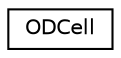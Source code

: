 digraph "Graphical Class Hierarchy"
{
  edge [fontname="Helvetica",fontsize="10",labelfontname="Helvetica",labelfontsize="10"];
  node [fontname="Helvetica",fontsize="10",shape=record];
  rankdir="LR";
  Node0 [label="ODCell",height=0.2,width=0.4,color="black", fillcolor="white", style="filled",URL="$d2/d3f/struct_o_d_cell.html",tooltip="A single O/D-matrix cell. "];
}
